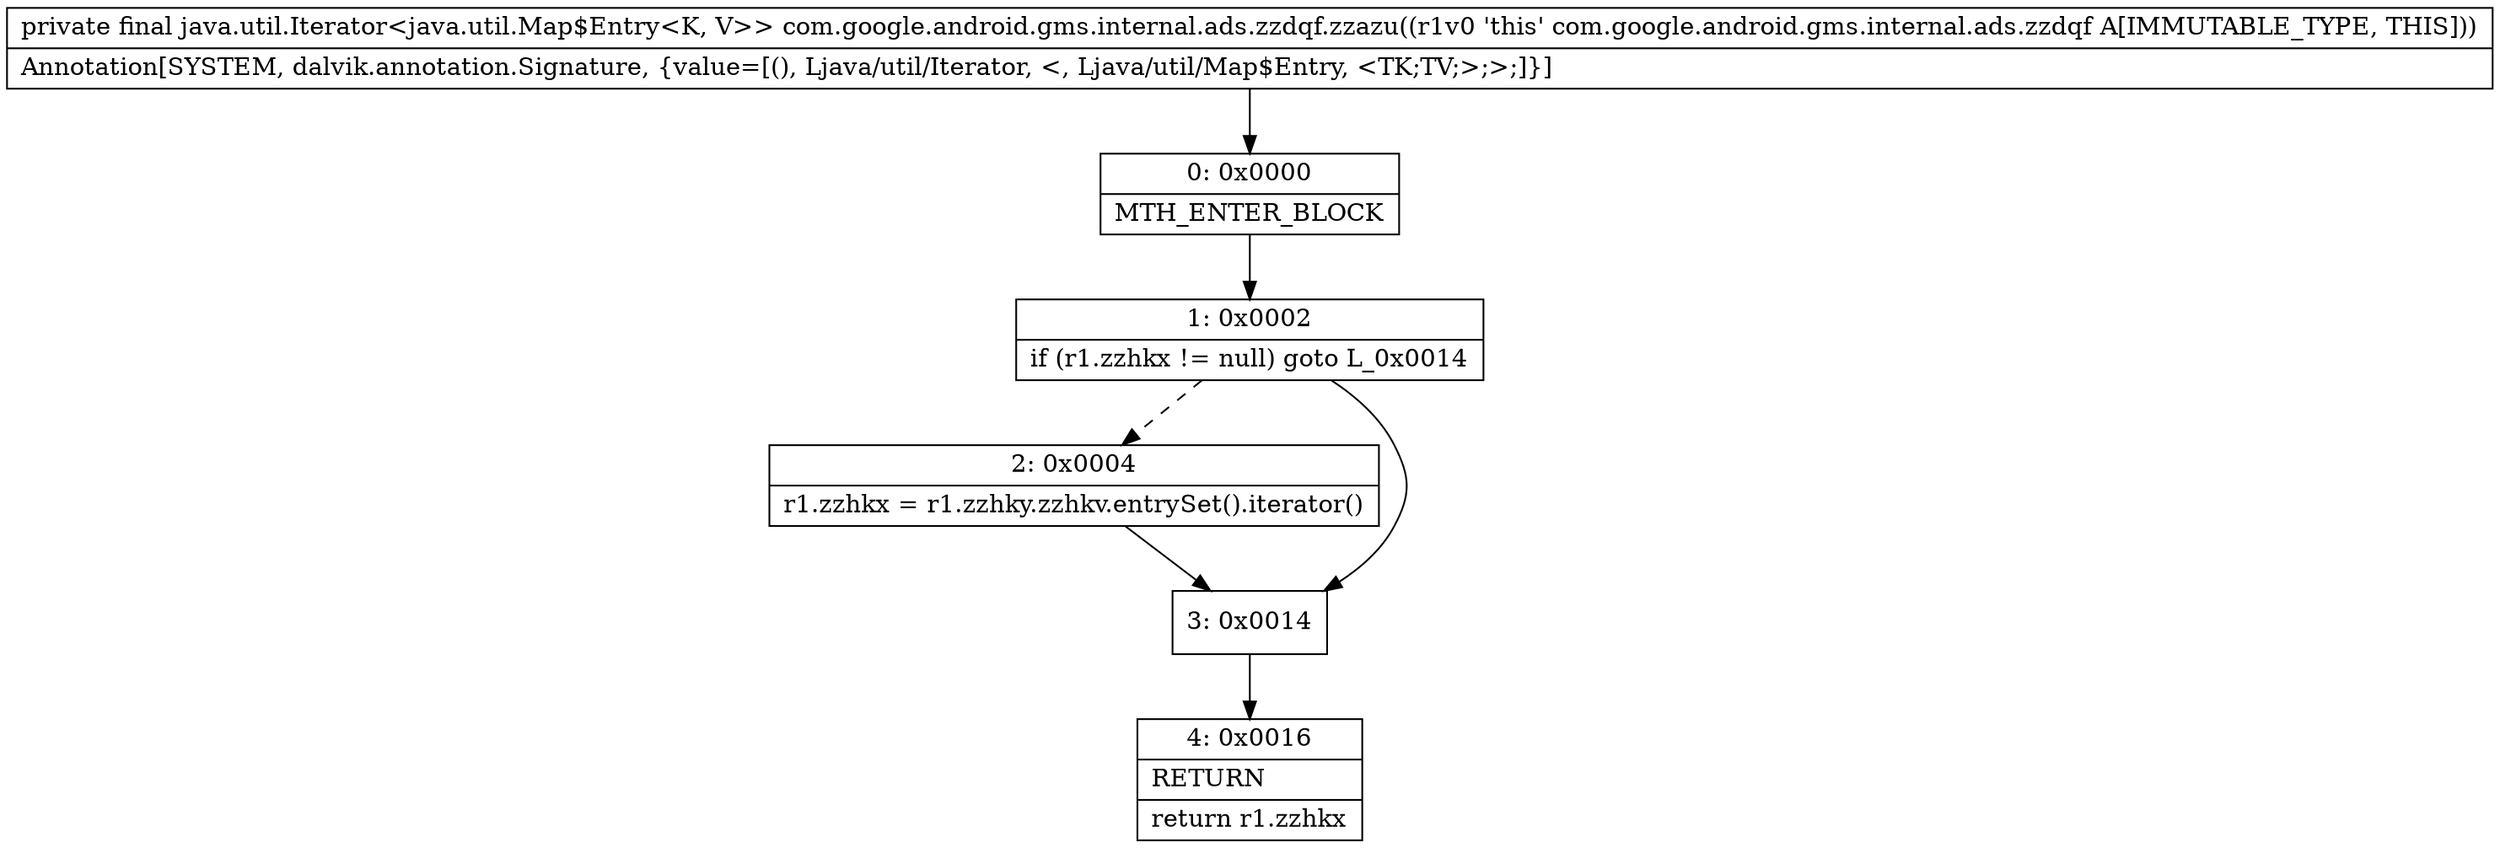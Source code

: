 digraph "CFG forcom.google.android.gms.internal.ads.zzdqf.zzazu()Ljava\/util\/Iterator;" {
Node_0 [shape=record,label="{0\:\ 0x0000|MTH_ENTER_BLOCK\l}"];
Node_1 [shape=record,label="{1\:\ 0x0002|if (r1.zzhkx != null) goto L_0x0014\l}"];
Node_2 [shape=record,label="{2\:\ 0x0004|r1.zzhkx = r1.zzhky.zzhkv.entrySet().iterator()\l}"];
Node_3 [shape=record,label="{3\:\ 0x0014}"];
Node_4 [shape=record,label="{4\:\ 0x0016|RETURN\l|return r1.zzhkx\l}"];
MethodNode[shape=record,label="{private final java.util.Iterator\<java.util.Map$Entry\<K, V\>\> com.google.android.gms.internal.ads.zzdqf.zzazu((r1v0 'this' com.google.android.gms.internal.ads.zzdqf A[IMMUTABLE_TYPE, THIS]))  | Annotation[SYSTEM, dalvik.annotation.Signature, \{value=[(), Ljava\/util\/Iterator, \<, Ljava\/util\/Map$Entry, \<TK;TV;\>;\>;]\}]\l}"];
MethodNode -> Node_0;
Node_0 -> Node_1;
Node_1 -> Node_2[style=dashed];
Node_1 -> Node_3;
Node_2 -> Node_3;
Node_3 -> Node_4;
}

